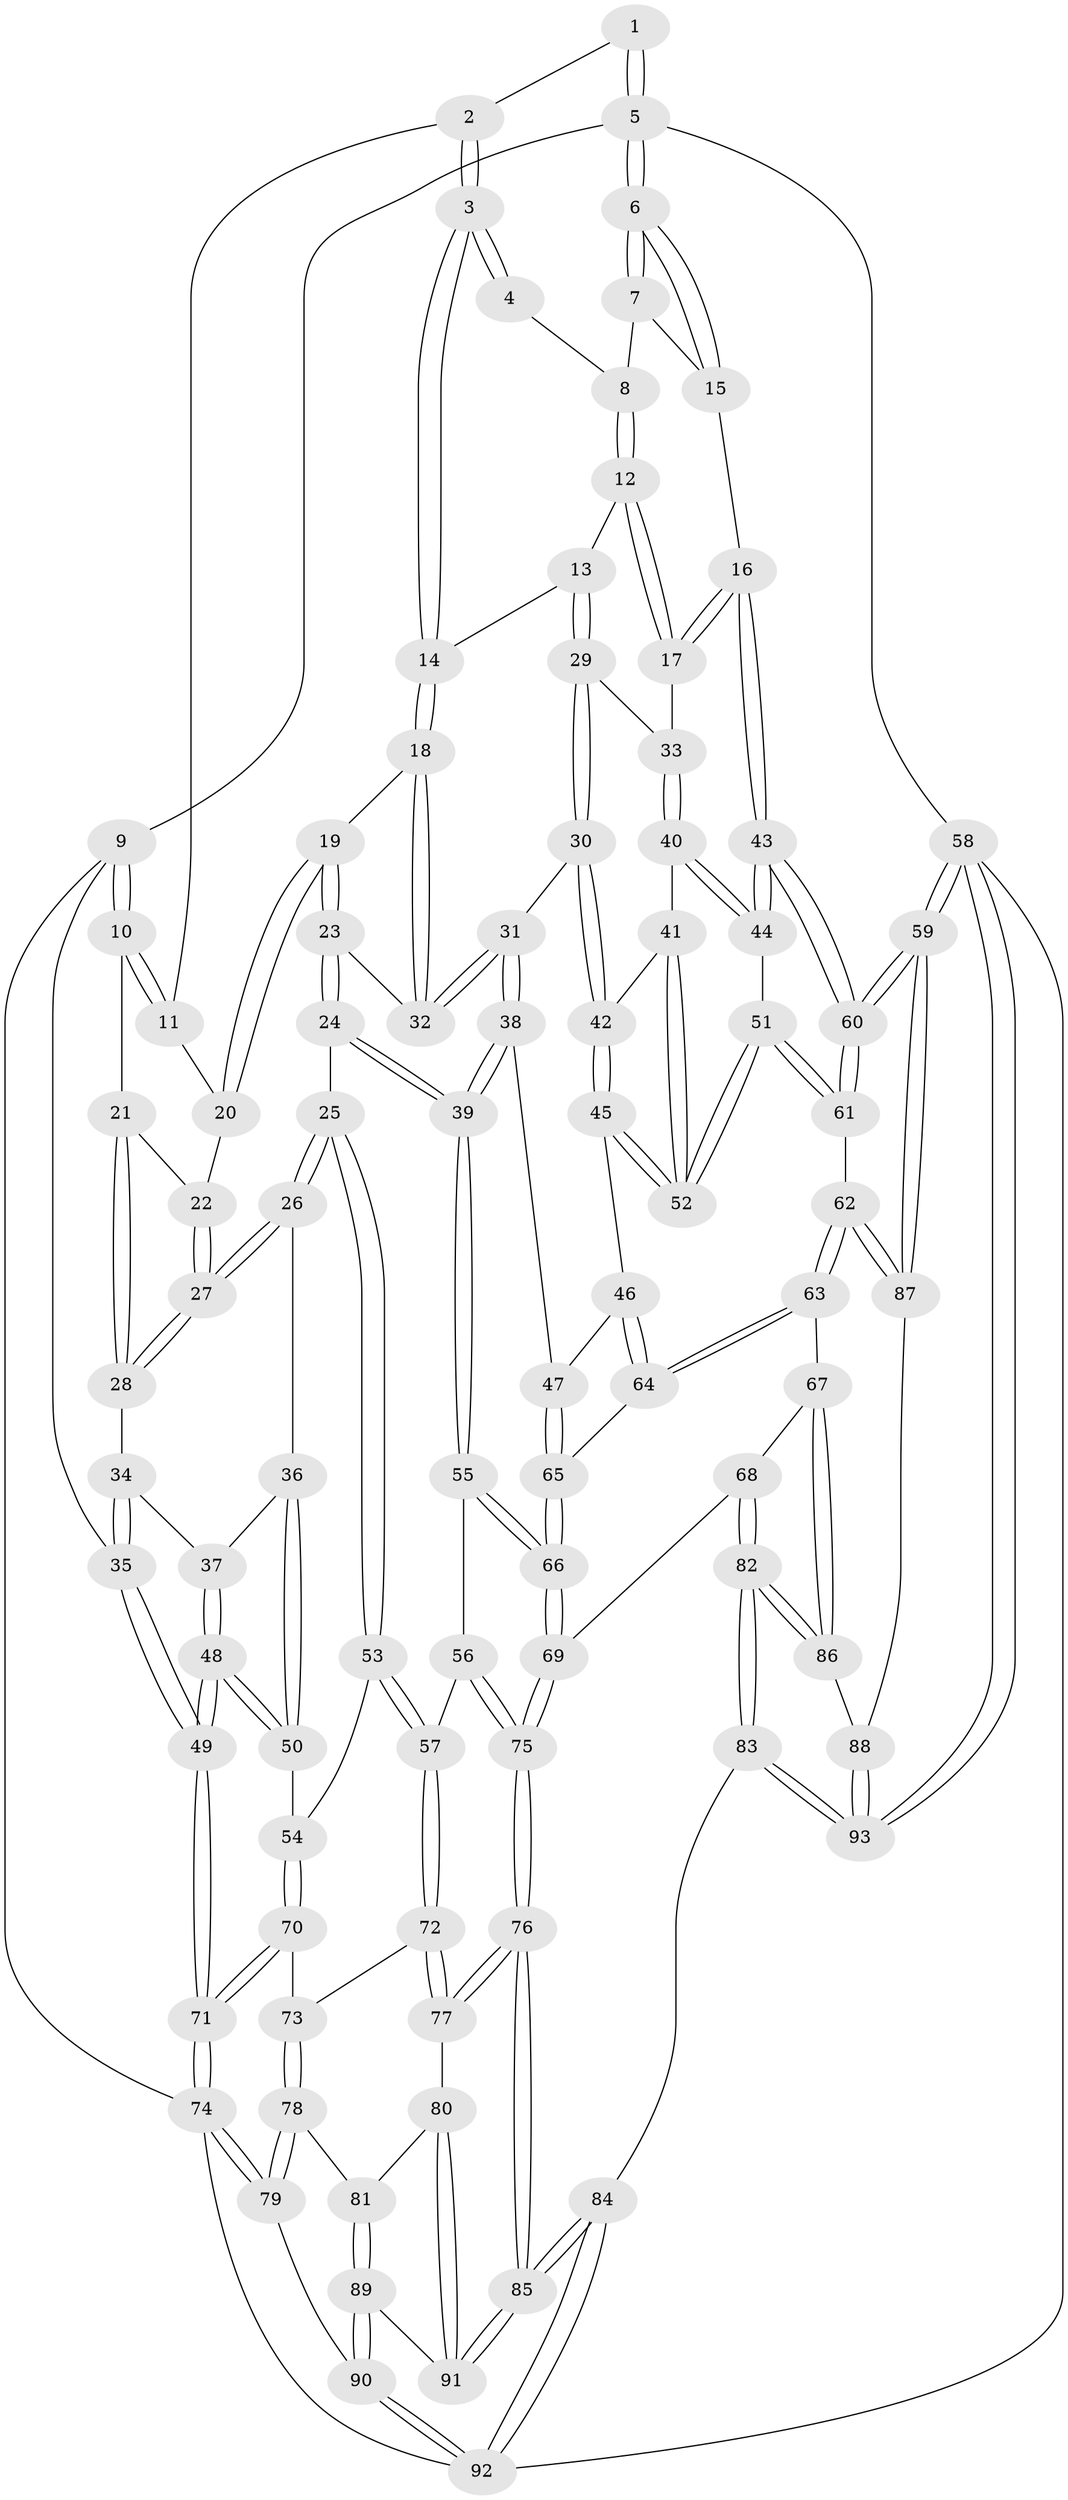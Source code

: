// Generated by graph-tools (version 1.1) at 2025/11/02/27/25 16:11:55]
// undirected, 93 vertices, 229 edges
graph export_dot {
graph [start="1"]
  node [color=gray90,style=filled];
  1 [pos="+0.8840429796622774+0"];
  2 [pos="+0.5144110621431202+0"];
  3 [pos="+0.7034516992408107+0.12218568971732263"];
  4 [pos="+0.8377557265911644+0.00206434781665153"];
  5 [pos="+1+0"];
  6 [pos="+1+0"];
  7 [pos="+0.8998911745931779+0.06581717454313273"];
  8 [pos="+0.8726347207410812+0.07412887769864314"];
  9 [pos="+0+0"];
  10 [pos="+0+0"];
  11 [pos="+0.45466033837864367+0"];
  12 [pos="+0.876492223589072+0.16057853087584312"];
  13 [pos="+0.8312572357470721+0.17691614382087273"];
  14 [pos="+0.7039348745581262+0.12538299956936316"];
  15 [pos="+1+0.10642125443145922"];
  16 [pos="+1+0.21456173322752722"];
  17 [pos="+0.9708855944547891+0.18878216155275857"];
  18 [pos="+0.6522311091238401+0.20493732191862582"];
  19 [pos="+0.47568190362232743+0.13545984110485873"];
  20 [pos="+0.43617617619796145+0"];
  21 [pos="+0+0"];
  22 [pos="+0.29698654319337453+0.1262897908213179"];
  23 [pos="+0.43539921605627835+0.2637800371759992"];
  24 [pos="+0.3728495885647688+0.3384050666558381"];
  25 [pos="+0.29889514509035736+0.3313843727895519"];
  26 [pos="+0.29844775228916803+0.3311450250050853"];
  27 [pos="+0.2328253936610107+0.21682098776012337"];
  28 [pos="+0.1703015246858201+0.1863478606426336"];
  29 [pos="+0.803958514330818+0.30701122524684477"];
  30 [pos="+0.7197455872078831+0.32940480503799563"];
  31 [pos="+0.6695988651573607+0.3238379323980426"];
  32 [pos="+0.6490493195550268+0.2692260316602705"];
  33 [pos="+0.8425228255585453+0.3284960784700112"];
  34 [pos="+0.05251896814899712+0.2757275675826027"];
  35 [pos="+0+0.24733466042325472"];
  36 [pos="+0.16209255611257464+0.39434109393086125"];
  37 [pos="+0.0918904265776907+0.3773022926813194"];
  38 [pos="+0.6060656636245175+0.42407425069228294"];
  39 [pos="+0.4607395179359585+0.43139956129754364"];
  40 [pos="+0.9097827803666239+0.3970123984321757"];
  41 [pos="+0.8647466561414078+0.4235317801886593"];
  42 [pos="+0.7927238232892457+0.459920425503853"];
  43 [pos="+1+0.40192170561822704"];
  44 [pos="+0.9469737904177268+0.40660943957390894"];
  45 [pos="+0.7768840650151939+0.4906544188550508"];
  46 [pos="+0.7295324220138342+0.4984118969499546"];
  47 [pos="+0.6279503134763172+0.46000412814682556"];
  48 [pos="+0+0.4946037471892588"];
  49 [pos="+0+0.5101267344811223"];
  50 [pos="+0.13849801647507923+0.4825608299368506"];
  51 [pos="+0.8435055413172926+0.5843352773467837"];
  52 [pos="+0.838952902838569+0.5772251361404788"];
  53 [pos="+0.26628685217898196+0.5060666296120326"];
  54 [pos="+0.1642121960008607+0.5594153658231951"];
  55 [pos="+0.44391332404894973+0.5370311104918896"];
  56 [pos="+0.3496827774915616+0.6101257955577376"];
  57 [pos="+0.34573376837091435+0.6106327638528207"];
  58 [pos="+1+1"];
  59 [pos="+1+1"];
  60 [pos="+1+0.5964432067263119"];
  61 [pos="+0.8554241963355019+0.6443510479881448"];
  62 [pos="+0.8014607234490653+0.7015093850248159"];
  63 [pos="+0.7532399907473533+0.701638080538751"];
  64 [pos="+0.7176625281898807+0.59122509162626"];
  65 [pos="+0.6230243860735739+0.5360903009856182"];
  66 [pos="+0.5711369179449312+0.6674293212051621"];
  67 [pos="+0.7499595516515953+0.7027480616526084"];
  68 [pos="+0.6047938770505678+0.6944039034062074"];
  69 [pos="+0.576265973603125+0.6860230792260767"];
  70 [pos="+0.1460870049189938+0.6118112581575432"];
  71 [pos="+0+0.634873014624596"];
  72 [pos="+0.2682099914370698+0.6747137040159076"];
  73 [pos="+0.1817066044715937+0.6493685416076015"];
  74 [pos="+0+0.794218629332193"];
  75 [pos="+0.47795893573134524+0.7745906569743206"];
  76 [pos="+0.47270345669542546+0.7863027255024385"];
  77 [pos="+0.2889169124188711+0.7708588116632684"];
  78 [pos="+0.1285297514626227+0.786513838820032"];
  79 [pos="+0.019996890895765194+0.8368860698252506"];
  80 [pos="+0.28235428120085443+0.7819562595042581"];
  81 [pos="+0.17365856119153486+0.7987056027639058"];
  82 [pos="+0.655415618553731+0.9541067057660685"];
  83 [pos="+0.5296652614107545+1"];
  84 [pos="+0.5191081179740145+1"];
  85 [pos="+0.49576266806837904+1"];
  86 [pos="+0.6625944548401036+0.9472647405526594"];
  87 [pos="+0.8835789941747364+0.8514245868148185"];
  88 [pos="+0.8190757567698917+0.8865992259373561"];
  89 [pos="+0.2099786959280397+0.9039641037415658"];
  90 [pos="+0.16735187755585948+0.964631354333871"];
  91 [pos="+0.28181238771705425+0.854364663025556"];
  92 [pos="+0.24619250026654063+1"];
  93 [pos="+0.77581601328367+1"];
  1 -- 2;
  1 -- 5;
  1 -- 5;
  2 -- 3;
  2 -- 3;
  2 -- 11;
  3 -- 4;
  3 -- 4;
  3 -- 14;
  3 -- 14;
  4 -- 8;
  5 -- 6;
  5 -- 6;
  5 -- 9;
  5 -- 58;
  6 -- 7;
  6 -- 7;
  6 -- 15;
  6 -- 15;
  7 -- 8;
  7 -- 15;
  8 -- 12;
  8 -- 12;
  9 -- 10;
  9 -- 10;
  9 -- 35;
  9 -- 74;
  10 -- 11;
  10 -- 11;
  10 -- 21;
  11 -- 20;
  12 -- 13;
  12 -- 17;
  12 -- 17;
  13 -- 14;
  13 -- 29;
  13 -- 29;
  14 -- 18;
  14 -- 18;
  15 -- 16;
  16 -- 17;
  16 -- 17;
  16 -- 43;
  16 -- 43;
  17 -- 33;
  18 -- 19;
  18 -- 32;
  18 -- 32;
  19 -- 20;
  19 -- 20;
  19 -- 23;
  19 -- 23;
  20 -- 22;
  21 -- 22;
  21 -- 28;
  21 -- 28;
  22 -- 27;
  22 -- 27;
  23 -- 24;
  23 -- 24;
  23 -- 32;
  24 -- 25;
  24 -- 39;
  24 -- 39;
  25 -- 26;
  25 -- 26;
  25 -- 53;
  25 -- 53;
  26 -- 27;
  26 -- 27;
  26 -- 36;
  27 -- 28;
  27 -- 28;
  28 -- 34;
  29 -- 30;
  29 -- 30;
  29 -- 33;
  30 -- 31;
  30 -- 42;
  30 -- 42;
  31 -- 32;
  31 -- 32;
  31 -- 38;
  31 -- 38;
  33 -- 40;
  33 -- 40;
  34 -- 35;
  34 -- 35;
  34 -- 37;
  35 -- 49;
  35 -- 49;
  36 -- 37;
  36 -- 50;
  36 -- 50;
  37 -- 48;
  37 -- 48;
  38 -- 39;
  38 -- 39;
  38 -- 47;
  39 -- 55;
  39 -- 55;
  40 -- 41;
  40 -- 44;
  40 -- 44;
  41 -- 42;
  41 -- 52;
  41 -- 52;
  42 -- 45;
  42 -- 45;
  43 -- 44;
  43 -- 44;
  43 -- 60;
  43 -- 60;
  44 -- 51;
  45 -- 46;
  45 -- 52;
  45 -- 52;
  46 -- 47;
  46 -- 64;
  46 -- 64;
  47 -- 65;
  47 -- 65;
  48 -- 49;
  48 -- 49;
  48 -- 50;
  48 -- 50;
  49 -- 71;
  49 -- 71;
  50 -- 54;
  51 -- 52;
  51 -- 52;
  51 -- 61;
  51 -- 61;
  53 -- 54;
  53 -- 57;
  53 -- 57;
  54 -- 70;
  54 -- 70;
  55 -- 56;
  55 -- 66;
  55 -- 66;
  56 -- 57;
  56 -- 75;
  56 -- 75;
  57 -- 72;
  57 -- 72;
  58 -- 59;
  58 -- 59;
  58 -- 93;
  58 -- 93;
  58 -- 92;
  59 -- 60;
  59 -- 60;
  59 -- 87;
  59 -- 87;
  60 -- 61;
  60 -- 61;
  61 -- 62;
  62 -- 63;
  62 -- 63;
  62 -- 87;
  62 -- 87;
  63 -- 64;
  63 -- 64;
  63 -- 67;
  64 -- 65;
  65 -- 66;
  65 -- 66;
  66 -- 69;
  66 -- 69;
  67 -- 68;
  67 -- 86;
  67 -- 86;
  68 -- 69;
  68 -- 82;
  68 -- 82;
  69 -- 75;
  69 -- 75;
  70 -- 71;
  70 -- 71;
  70 -- 73;
  71 -- 74;
  71 -- 74;
  72 -- 73;
  72 -- 77;
  72 -- 77;
  73 -- 78;
  73 -- 78;
  74 -- 79;
  74 -- 79;
  74 -- 92;
  75 -- 76;
  75 -- 76;
  76 -- 77;
  76 -- 77;
  76 -- 85;
  76 -- 85;
  77 -- 80;
  78 -- 79;
  78 -- 79;
  78 -- 81;
  79 -- 90;
  80 -- 81;
  80 -- 91;
  80 -- 91;
  81 -- 89;
  81 -- 89;
  82 -- 83;
  82 -- 83;
  82 -- 86;
  82 -- 86;
  83 -- 84;
  83 -- 93;
  83 -- 93;
  84 -- 85;
  84 -- 85;
  84 -- 92;
  84 -- 92;
  85 -- 91;
  85 -- 91;
  86 -- 88;
  87 -- 88;
  88 -- 93;
  88 -- 93;
  89 -- 90;
  89 -- 90;
  89 -- 91;
  90 -- 92;
  90 -- 92;
}
